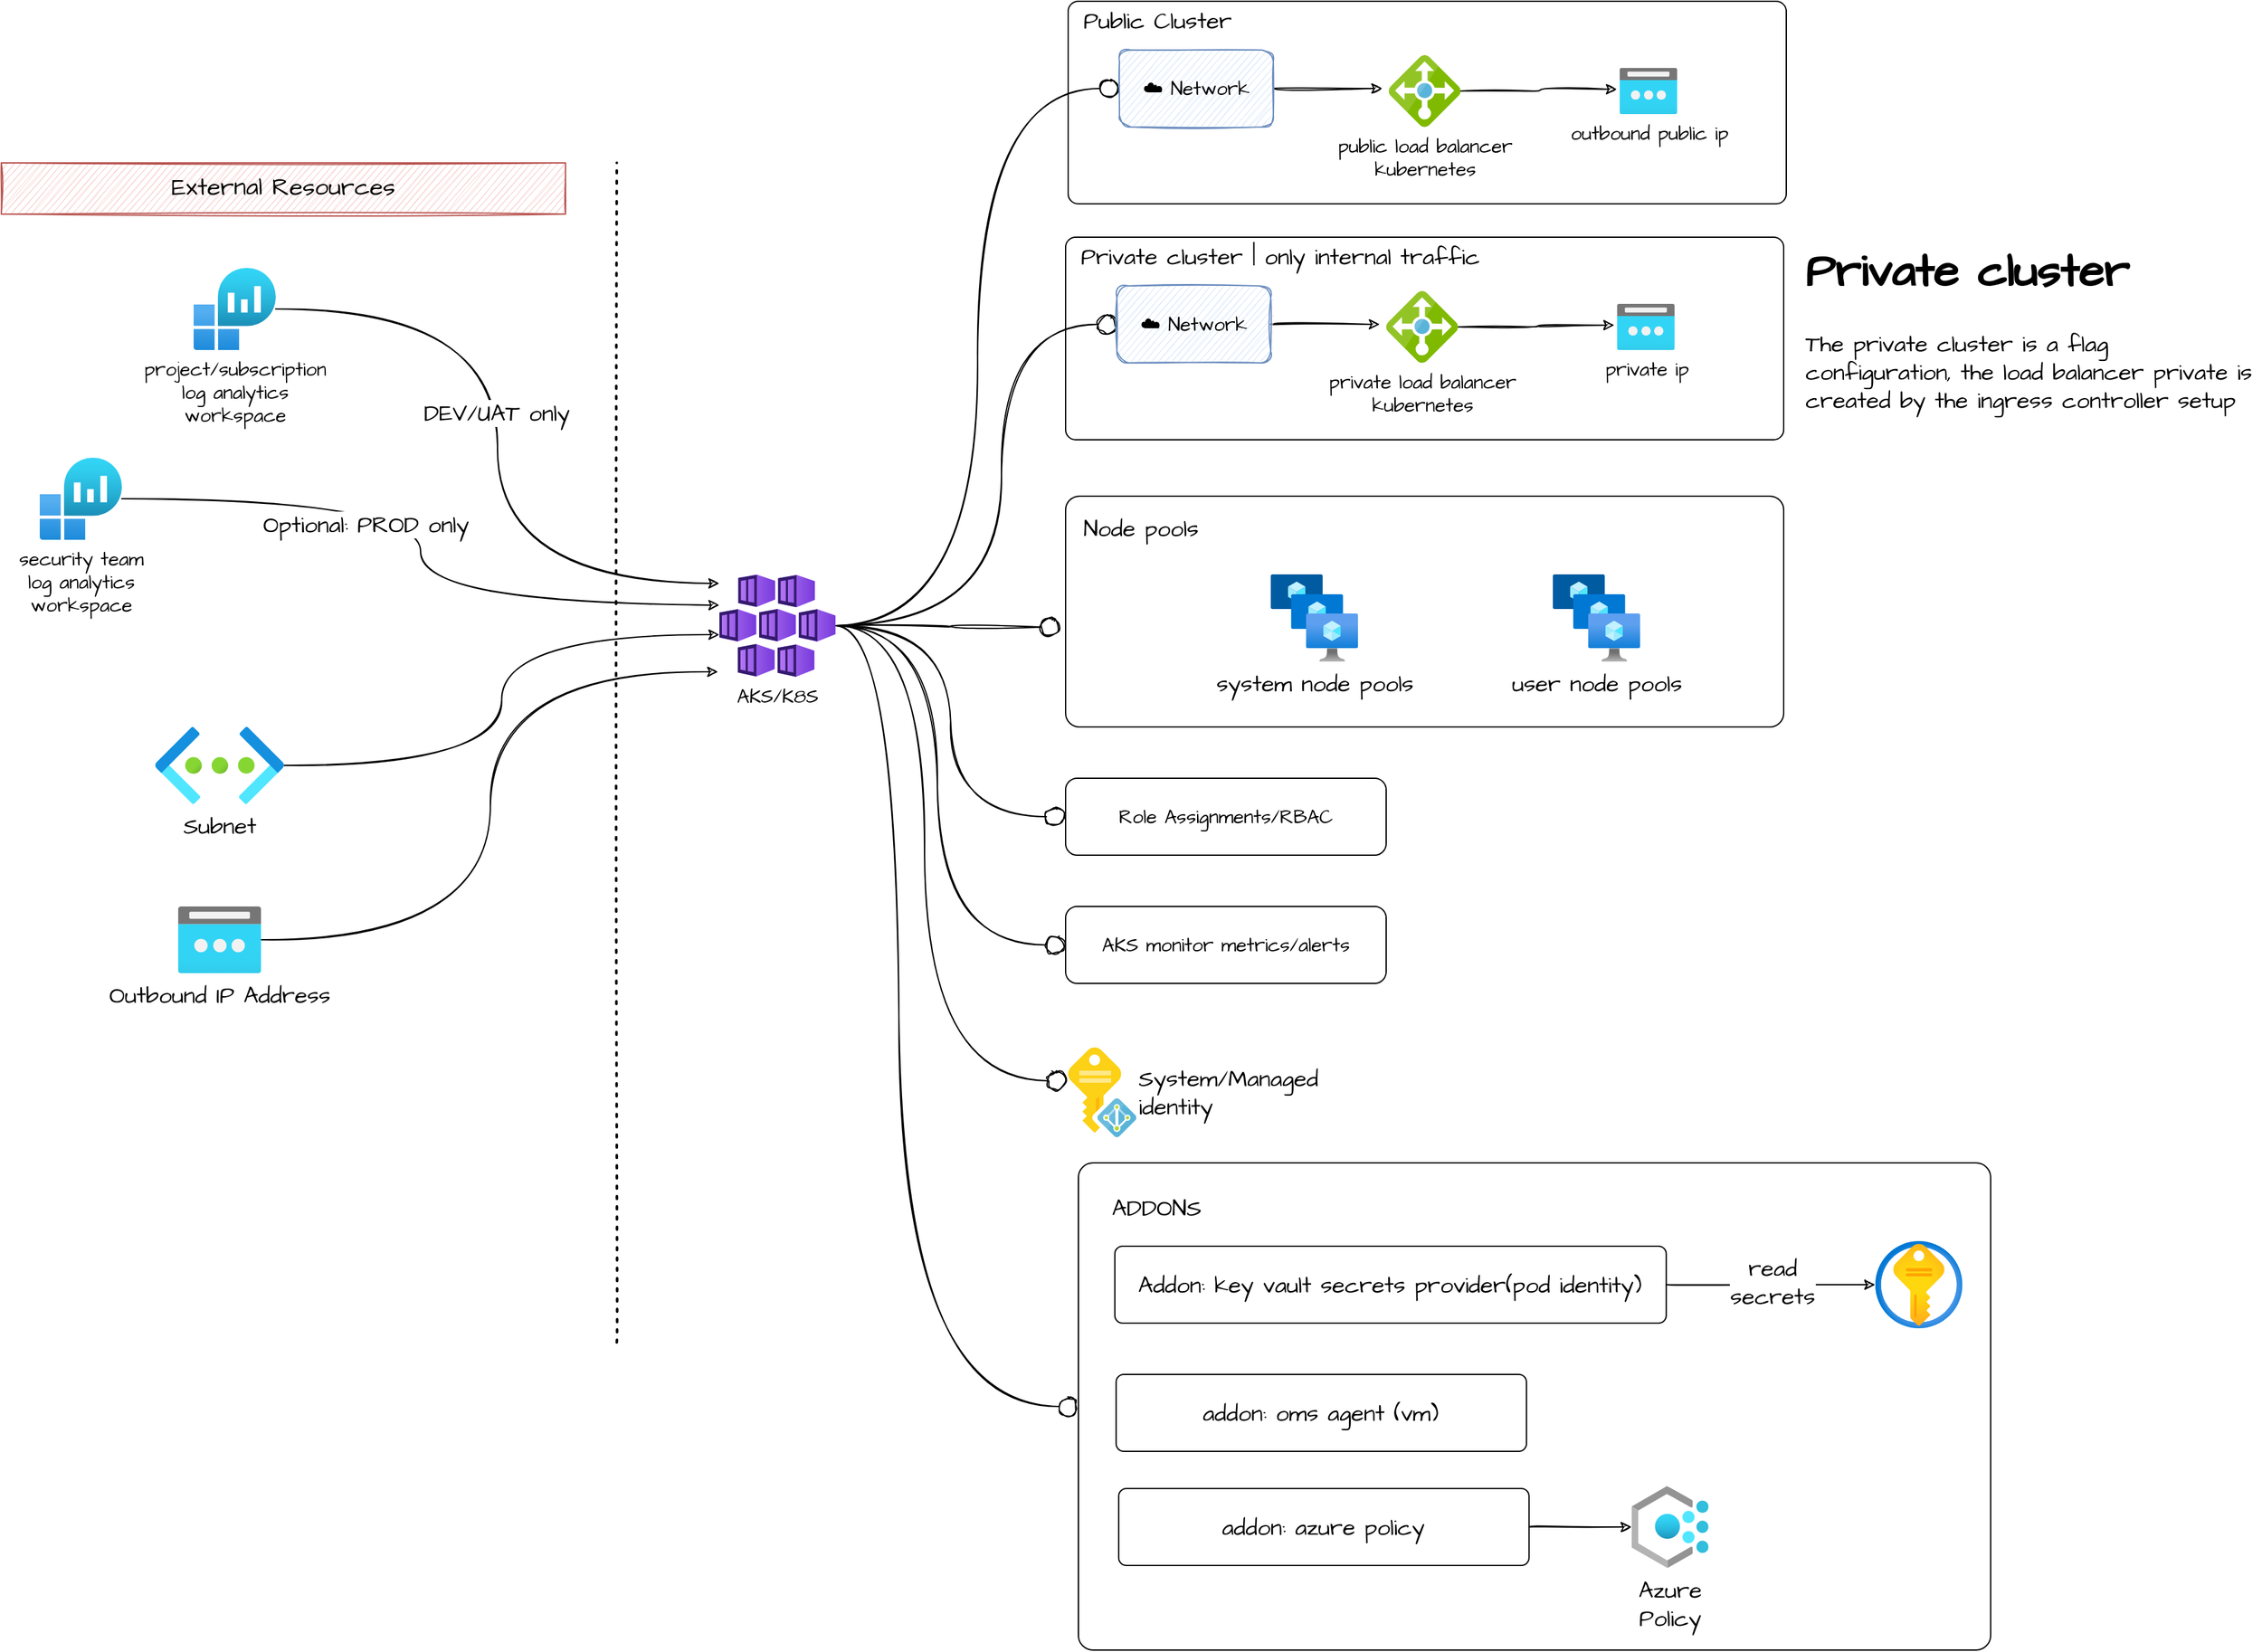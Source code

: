 <mxfile version="17.4.2" type="device"><diagram id="ozIA6NuR--no_rFxZAqq" name="Page-1"><mxGraphModel dx="1426" dy="852" grid="1" gridSize="10" guides="1" tooltips="1" connect="1" arrows="1" fold="1" page="1" pageScale="1" pageWidth="1654" pageHeight="1169" math="0" shadow="0"><root><mxCell id="0"/><mxCell id="1" parent="0"/><mxCell id="0mj9FL2Y5mcxwQZgoPFA-17" value="" style="rounded=1;whiteSpace=wrap;html=1;fontFamily=Architects Daughter;fontSource=https%3A%2F%2Ffonts.googleapis.com%2Fcss%3Ffamily%3DArchitects%2BDaughter;fontSize=18;arcSize=6;" parent="1" vertex="1"><mxGeometry x="910" y="420" width="560" height="180" as="geometry"/></mxCell><mxCell id="0mj9FL2Y5mcxwQZgoPFA-3" value="" style="rounded=1;whiteSpace=wrap;html=1;arcSize=5;" parent="1" vertex="1"><mxGeometry x="910" y="218" width="560" height="158" as="geometry"/></mxCell><mxCell id="0mj9FL2Y5mcxwQZgoPFA-1" value="" style="rounded=1;whiteSpace=wrap;html=1;arcSize=5;" parent="1" vertex="1"><mxGeometry x="912" y="34" width="560" height="158" as="geometry"/></mxCell><mxCell id="L0Ls_BkQx3AYGmhW6QJo-5" style="edgeStyle=orthogonalEdgeStyle;curved=1;rounded=0;orthogonalLoop=1;jettySize=auto;html=1;fontFamily=Architects Daughter;fontSource=https%3A%2F%2Ffonts.googleapis.com%2Fcss%3Ffamily%3DArchitects%2BDaughter;fontSize=15;sketch=1;entryX=0;entryY=0.5;entryDx=0;entryDy=0;endArrow=circle;endFill=0;" parent="1" source="L0Ls_BkQx3AYGmhW6QJo-2" target="L0Ls_BkQx3AYGmhW6QJo-6" edge="1"><mxGeometry relative="1" as="geometry"><mxPoint x="890" y="520" as="targetPoint"/></mxGeometry></mxCell><mxCell id="L0Ls_BkQx3AYGmhW6QJo-26" style="edgeStyle=orthogonalEdgeStyle;curved=1;rounded=0;sketch=1;orthogonalLoop=1;jettySize=auto;html=1;entryX=0;entryY=0.5;entryDx=0;entryDy=0;fontFamily=Architects Daughter;fontSource=https%3A%2F%2Ffonts.googleapis.com%2Fcss%3Ffamily%3DArchitects%2BDaughter;fontSize=15;endArrow=circle;endFill=0;" parent="1" source="L0Ls_BkQx3AYGmhW6QJo-2" target="L0Ls_BkQx3AYGmhW6QJo-25" edge="1"><mxGeometry relative="1" as="geometry"/></mxCell><mxCell id="L0Ls_BkQx3AYGmhW6QJo-35" style="edgeStyle=orthogonalEdgeStyle;curved=1;rounded=0;sketch=1;orthogonalLoop=1;jettySize=auto;html=1;entryX=0;entryY=0.5;entryDx=0;entryDy=0;fontFamily=Architects Daughter;fontSource=https%3A%2F%2Ffonts.googleapis.com%2Fcss%3Ffamily%3DArchitects%2BDaughter;fontSize=15;endArrow=circle;endFill=0;" parent="1" source="L0Ls_BkQx3AYGmhW6QJo-2" target="L0Ls_BkQx3AYGmhW6QJo-33" edge="1"><mxGeometry relative="1" as="geometry"><Array as="points"><mxPoint x="810" y="521"/><mxPoint x="810" y="770"/></Array></mxGeometry></mxCell><mxCell id="0mj9FL2Y5mcxwQZgoPFA-10" style="edgeStyle=orthogonalEdgeStyle;rounded=0;orthogonalLoop=1;jettySize=auto;html=1;entryX=0;entryY=0.5;entryDx=0;entryDy=0;fontFamily=Architects Daughter;fontSource=https%3A%2F%2Ffonts.googleapis.com%2Fcss%3Ffamily%3DArchitects%2BDaughter;fontSize=18;sketch=1;curved=1;endArrow=circle;endFill=0;" parent="1" source="L0Ls_BkQx3AYGmhW6QJo-2" target="0mj9FL2Y5mcxwQZgoPFA-5" edge="1"><mxGeometry relative="1" as="geometry"><Array as="points"><mxPoint x="860" y="521"/><mxPoint x="860" y="286"/></Array></mxGeometry></mxCell><mxCell id="0mj9FL2Y5mcxwQZgoPFA-20" style="edgeStyle=orthogonalEdgeStyle;curved=1;rounded=0;sketch=1;orthogonalLoop=1;jettySize=auto;html=1;entryX=-0.007;entryY=0.567;entryDx=0;entryDy=0;entryPerimeter=0;fontFamily=Architects Daughter;fontSource=https%3A%2F%2Ffonts.googleapis.com%2Fcss%3Ffamily%3DArchitects%2BDaughter;fontSize=18;endArrow=circle;endFill=0;" parent="1" source="L0Ls_BkQx3AYGmhW6QJo-2" target="0mj9FL2Y5mcxwQZgoPFA-17" edge="1"><mxGeometry relative="1" as="geometry"/></mxCell><mxCell id="0mj9FL2Y5mcxwQZgoPFA-25" style="edgeStyle=orthogonalEdgeStyle;curved=1;rounded=0;sketch=1;orthogonalLoop=1;jettySize=auto;html=1;entryX=-0.019;entryY=0.371;entryDx=0;entryDy=0;entryPerimeter=0;fontFamily=Architects Daughter;fontSource=https%3A%2F%2Ffonts.googleapis.com%2Fcss%3Ffamily%3DArchitects%2BDaughter;fontSize=18;endArrow=circle;endFill=0;" parent="1" source="L0Ls_BkQx3AYGmhW6QJo-2" target="L0Ls_BkQx3AYGmhW6QJo-22" edge="1"><mxGeometry relative="1" as="geometry"><Array as="points"><mxPoint x="800" y="521"/><mxPoint x="800" y="876"/></Array></mxGeometry></mxCell><mxCell id="x8UTpaBE2e9E8YW2qcmW-4" style="edgeStyle=orthogonalEdgeStyle;rounded=0;orthogonalLoop=1;jettySize=auto;html=1;entryX=0;entryY=0.5;entryDx=0;entryDy=0;fontFamily=Architects Daughter;fontSource=https%3A%2F%2Ffonts.googleapis.com%2Fcss%3Ffamily%3DArchitects%2BDaughter;fontSize=18;curved=1;endArrow=circle;endFill=0;sketch=1;" edge="1" parent="1" source="L0Ls_BkQx3AYGmhW6QJo-2" target="x8UTpaBE2e9E8YW2qcmW-1"><mxGeometry relative="1" as="geometry"><Array as="points"><mxPoint x="780" y="521"/><mxPoint x="780" y="1130"/></Array></mxGeometry></mxCell><mxCell id="L0Ls_BkQx3AYGmhW6QJo-2" value="AKS/K8S" style="aspect=fixed;html=1;points=[];align=center;image;fontSize=15;image=img/lib/azure2/compute/Container_Services_Deprecated.svg;fontFamily=Architects Daughter;fontSource=https%3A%2F%2Ffonts.googleapis.com%2Fcss%3Ffamily%3DArchitects%2BDaughter;sketch=1;" parent="1" vertex="1"><mxGeometry x="640" y="481" width="90.67" height="80" as="geometry"/></mxCell><mxCell id="L0Ls_BkQx3AYGmhW6QJo-14" style="edgeStyle=orthogonalEdgeStyle;curved=1;rounded=0;sketch=1;orthogonalLoop=1;jettySize=auto;html=1;fontFamily=Architects Daughter;fontSource=https%3A%2F%2Ffonts.googleapis.com%2Fcss%3Ffamily%3DArchitects%2BDaughter;fontSize=15;entryX=-0.089;entryY=0.464;entryDx=0;entryDy=0;entryPerimeter=0;" parent="1" source="L0Ls_BkQx3AYGmhW6QJo-6" target="L0Ls_BkQx3AYGmhW6QJo-15" edge="1"><mxGeometry relative="1" as="geometry"><mxPoint x="1022" y="191" as="targetPoint"/></mxGeometry></mxCell><mxCell id="L0Ls_BkQx3AYGmhW6QJo-6" value="☁️ Network" style="rounded=1;whiteSpace=wrap;html=1;fontFamily=Architects Daughter;fontSource=https%3A%2F%2Ffonts.googleapis.com%2Fcss%3Ffamily%3DArchitects%2BDaughter;fontSize=15;sketch=1;fillColor=#dae8fc;strokeColor=#6c8ebf;" parent="1" vertex="1"><mxGeometry x="952" y="72" width="120" height="60" as="geometry"/></mxCell><mxCell id="L0Ls_BkQx3AYGmhW6QJo-18" style="edgeStyle=orthogonalEdgeStyle;curved=1;rounded=0;sketch=1;orthogonalLoop=1;jettySize=auto;html=1;entryX=-0.046;entryY=0.462;entryDx=0;entryDy=0;entryPerimeter=0;fontFamily=Architects Daughter;fontSource=https%3A%2F%2Ffonts.googleapis.com%2Fcss%3Ffamily%3DArchitects%2BDaughter;fontSize=15;" parent="1" source="L0Ls_BkQx3AYGmhW6QJo-15" target="L0Ls_BkQx3AYGmhW6QJo-17" edge="1"><mxGeometry relative="1" as="geometry"/></mxCell><mxCell id="L0Ls_BkQx3AYGmhW6QJo-15" value="public load balancer&lt;br&gt;kubernetes" style="sketch=0;aspect=fixed;html=1;points=[];align=center;image;fontSize=15;image=img/lib/mscae/Load_Balancer_feature.svg;fontFamily=Architects Daughter;fontSource=https%3A%2F%2Ffonts.googleapis.com%2Fcss%3Ffamily%3DArchitects%2BDaughter;" parent="1" vertex="1"><mxGeometry x="1162" y="76" width="56" height="56" as="geometry"/></mxCell><mxCell id="L0Ls_BkQx3AYGmhW6QJo-17" value="outbound public ip" style="aspect=fixed;html=1;points=[];align=center;image;fontSize=15;image=img/lib/azure2/networking/Public_IP_Addresses.svg;sketch=1;fontFamily=Architects Daughter;fontSource=https%3A%2F%2Ffonts.googleapis.com%2Fcss%3Ffamily%3DArchitects%2BDaughter;" parent="1" vertex="1"><mxGeometry x="1342" y="86" width="45" height="36" as="geometry"/></mxCell><mxCell id="0mj9FL2Y5mcxwQZgoPFA-21" style="edgeStyle=orthogonalEdgeStyle;curved=1;rounded=0;sketch=1;orthogonalLoop=1;jettySize=auto;html=1;entryX=0;entryY=0.088;entryDx=0;entryDy=0;entryPerimeter=0;fontFamily=Architects Daughter;fontSource=https%3A%2F%2Ffonts.googleapis.com%2Fcss%3Ffamily%3DArchitects%2BDaughter;fontSize=18;" parent="1" source="L0Ls_BkQx3AYGmhW6QJo-19" target="L0Ls_BkQx3AYGmhW6QJo-2" edge="1"><mxGeometry relative="1" as="geometry"/></mxCell><mxCell id="0mj9FL2Y5mcxwQZgoPFA-22" value="DEV/UAT only" style="edgeLabel;html=1;align=center;verticalAlign=middle;resizable=0;points=[];fontSize=18;fontFamily=Architects Daughter;" parent="0mj9FL2Y5mcxwQZgoPFA-21" vertex="1" connectable="0"><mxGeometry x="-0.094" y="-1" relative="1" as="geometry"><mxPoint as="offset"/></mxGeometry></mxCell><mxCell id="L0Ls_BkQx3AYGmhW6QJo-19" value="project/subscription&lt;br&gt;log analytics &lt;br&gt;workspace" style="aspect=fixed;html=1;points=[];align=center;image;fontSize=15;image=img/lib/azure2/analytics/Log_Analytics_Workspaces.svg;sketch=1;fontFamily=Architects Daughter;fontSource=https%3A%2F%2Ffonts.googleapis.com%2Fcss%3Ffamily%3DArchitects%2BDaughter;" parent="1" vertex="1"><mxGeometry x="230" y="242" width="64" height="64" as="geometry"/></mxCell><mxCell id="L0Ls_BkQx3AYGmhW6QJo-21" value="" style="endArrow=none;dashed=1;html=1;dashPattern=1 3;strokeWidth=2;rounded=0;sketch=1;fontFamily=Architects Daughter;fontSource=https%3A%2F%2Ffonts.googleapis.com%2Fcss%3Ffamily%3DArchitects%2BDaughter;fontSize=15;curved=1;" parent="1" edge="1"><mxGeometry width="50" height="50" relative="1" as="geometry"><mxPoint x="560" y="1080" as="sourcePoint"/><mxPoint x="560" y="160" as="targetPoint"/></mxGeometry></mxCell><mxCell id="L0Ls_BkQx3AYGmhW6QJo-22" value="System/Managed&lt;br style=&quot;font-size: 18px;&quot;&gt;identity" style="sketch=0;aspect=fixed;html=1;points=[];align=left;image;fontSize=18;image=img/lib/mscae/Managed_Identities.svg;fontFamily=Architects Daughter;fontSource=https%3A%2F%2Ffonts.googleapis.com%2Fcss%3Ffamily%3DArchitects%2BDaughter;labelPosition=right;verticalLabelPosition=middle;verticalAlign=middle;" parent="1" vertex="1"><mxGeometry x="912" y="850" width="53.2" height="70" as="geometry"/></mxCell><mxCell id="L0Ls_BkQx3AYGmhW6QJo-25" value="Role Assignments/RBAC" style="rounded=1;whiteSpace=wrap;html=1;sketch=0;fontFamily=Architects Daughter;fontSource=https%3A%2F%2Ffonts.googleapis.com%2Fcss%3Ffamily%3DArchitects%2BDaughter;fontSize=15;" parent="1" vertex="1"><mxGeometry x="910" y="640" width="250" height="60" as="geometry"/></mxCell><mxCell id="0mj9FL2Y5mcxwQZgoPFA-13" style="edgeStyle=orthogonalEdgeStyle;curved=1;rounded=0;sketch=1;orthogonalLoop=1;jettySize=auto;html=1;entryX=0;entryY=0.3;entryDx=0;entryDy=0;entryPerimeter=0;fontFamily=Architects Daughter;fontSource=https%3A%2F%2Ffonts.googleapis.com%2Fcss%3Ffamily%3DArchitects%2BDaughter;fontSize=18;" parent="1" source="L0Ls_BkQx3AYGmhW6QJo-29" target="L0Ls_BkQx3AYGmhW6QJo-2" edge="1"><mxGeometry relative="1" as="geometry"/></mxCell><mxCell id="0mj9FL2Y5mcxwQZgoPFA-14" value="Optional: PROD only" style="edgeLabel;html=1;align=center;verticalAlign=middle;resizable=0;points=[];fontSize=18;fontFamily=Architects Daughter;" parent="0mj9FL2Y5mcxwQZgoPFA-13" vertex="1" connectable="0"><mxGeometry x="-0.102" relative="1" as="geometry"><mxPoint x="-43" y="6" as="offset"/></mxGeometry></mxCell><mxCell id="L0Ls_BkQx3AYGmhW6QJo-29" value="security team&lt;br&gt;log analytics &lt;br&gt;workspace" style="aspect=fixed;html=1;points=[];align=center;image;fontSize=15;image=img/lib/azure2/analytics/Log_Analytics_Workspaces.svg;sketch=1;fontFamily=Architects Daughter;fontSource=https%3A%2F%2Ffonts.googleapis.com%2Fcss%3Ffamily%3DArchitects%2BDaughter;" parent="1" vertex="1"><mxGeometry x="110" y="390" width="64" height="64" as="geometry"/></mxCell><mxCell id="L0Ls_BkQx3AYGmhW6QJo-33" value="AKS monitor metrics/alerts" style="rounded=1;whiteSpace=wrap;html=1;sketch=0;fontFamily=Architects Daughter;fontSource=https%3A%2F%2Ffonts.googleapis.com%2Fcss%3Ffamily%3DArchitects%2BDaughter;fontSize=15;" parent="1" vertex="1"><mxGeometry x="910" y="740" width="250" height="60" as="geometry"/></mxCell><mxCell id="L0Ls_BkQx3AYGmhW6QJo-39" value="External Resources" style="text;html=1;strokeColor=#b85450;fillColor=#f8cecc;align=center;verticalAlign=middle;whiteSpace=wrap;rounded=0;sketch=1;fontFamily=Architects Daughter;fontSource=https%3A%2F%2Ffonts.googleapis.com%2Fcss%3Ffamily%3DArchitects%2BDaughter;fontSize=19;" parent="1" vertex="1"><mxGeometry x="80" y="160" width="440" height="40" as="geometry"/></mxCell><mxCell id="0mj9FL2Y5mcxwQZgoPFA-2" value="Public Cluster" style="text;html=1;strokeColor=none;fillColor=none;align=left;verticalAlign=middle;whiteSpace=wrap;rounded=0;fontFamily=Architects Daughter;fontSource=https%3A%2F%2Ffonts.googleapis.com%2Fcss%3Ffamily%3DArchitects%2BDaughter;fontSize=18;" parent="1" vertex="1"><mxGeometry x="922" y="34" width="180" height="30" as="geometry"/></mxCell><mxCell id="0mj9FL2Y5mcxwQZgoPFA-4" style="edgeStyle=orthogonalEdgeStyle;curved=1;rounded=0;sketch=1;orthogonalLoop=1;jettySize=auto;html=1;fontFamily=Architects Daughter;fontSource=https%3A%2F%2Ffonts.googleapis.com%2Fcss%3Ffamily%3DArchitects%2BDaughter;fontSize=15;entryX=-0.089;entryY=0.464;entryDx=0;entryDy=0;entryPerimeter=0;" parent="1" source="0mj9FL2Y5mcxwQZgoPFA-5" target="0mj9FL2Y5mcxwQZgoPFA-7" edge="1"><mxGeometry relative="1" as="geometry"><mxPoint x="1020" y="375" as="targetPoint"/></mxGeometry></mxCell><mxCell id="0mj9FL2Y5mcxwQZgoPFA-5" value="☁️ Network" style="rounded=1;whiteSpace=wrap;html=1;fontFamily=Architects Daughter;fontSource=https%3A%2F%2Ffonts.googleapis.com%2Fcss%3Ffamily%3DArchitects%2BDaughter;fontSize=15;sketch=1;fillColor=#dae8fc;strokeColor=#6c8ebf;" parent="1" vertex="1"><mxGeometry x="950" y="256" width="120" height="60" as="geometry"/></mxCell><mxCell id="0mj9FL2Y5mcxwQZgoPFA-6" style="edgeStyle=orthogonalEdgeStyle;curved=1;rounded=0;sketch=1;orthogonalLoop=1;jettySize=auto;html=1;entryX=-0.046;entryY=0.462;entryDx=0;entryDy=0;entryPerimeter=0;fontFamily=Architects Daughter;fontSource=https%3A%2F%2Ffonts.googleapis.com%2Fcss%3Ffamily%3DArchitects%2BDaughter;fontSize=15;" parent="1" source="0mj9FL2Y5mcxwQZgoPFA-7" target="0mj9FL2Y5mcxwQZgoPFA-8" edge="1"><mxGeometry relative="1" as="geometry"/></mxCell><mxCell id="0mj9FL2Y5mcxwQZgoPFA-7" value="private load balancer&lt;br&gt;kubernetes" style="sketch=0;aspect=fixed;html=1;points=[];align=center;image;fontSize=15;image=img/lib/mscae/Load_Balancer_feature.svg;fontFamily=Architects Daughter;fontSource=https%3A%2F%2Ffonts.googleapis.com%2Fcss%3Ffamily%3DArchitects%2BDaughter;" parent="1" vertex="1"><mxGeometry x="1160" y="260" width="56" height="56" as="geometry"/></mxCell><mxCell id="0mj9FL2Y5mcxwQZgoPFA-8" value="private ip" style="aspect=fixed;html=1;points=[];align=center;image;fontSize=15;image=img/lib/azure2/networking/Public_IP_Addresses.svg;sketch=1;fontFamily=Architects Daughter;fontSource=https%3A%2F%2Ffonts.googleapis.com%2Fcss%3Ffamily%3DArchitects%2BDaughter;" parent="1" vertex="1"><mxGeometry x="1340" y="270" width="45" height="36" as="geometry"/></mxCell><mxCell id="0mj9FL2Y5mcxwQZgoPFA-9" value="Private cluster | only internal traffic" style="text;html=1;strokeColor=none;fillColor=none;align=left;verticalAlign=middle;whiteSpace=wrap;rounded=0;fontFamily=Architects Daughter;fontSource=https%3A%2F%2Ffonts.googleapis.com%2Fcss%3Ffamily%3DArchitects%2BDaughter;fontSize=18;" parent="1" vertex="1"><mxGeometry x="920" y="218" width="330" height="30" as="geometry"/></mxCell><mxCell id="0mj9FL2Y5mcxwQZgoPFA-12" value="&lt;h1&gt;Private cluster&lt;/h1&gt;&lt;p&gt;The private cluster is a flag configuration, the load balancer private is created by the ingress controller setup&lt;/p&gt;" style="text;html=1;strokeColor=none;fillColor=none;spacing=5;spacingTop=-20;whiteSpace=wrap;overflow=hidden;rounded=0;fontFamily=Architects Daughter;fontSource=https%3A%2F%2Ffonts.googleapis.com%2Fcss%3Ffamily%3DArchitects%2BDaughter;fontSize=18;" parent="1" vertex="1"><mxGeometry x="1482" y="210" width="360" height="174" as="geometry"/></mxCell><mxCell id="0mj9FL2Y5mcxwQZgoPFA-16" value="system node pools" style="aspect=fixed;html=1;points=[];align=center;image;fontSize=18;image=img/lib/azure2/compute/VM_Scale_Sets.svg;fontFamily=Architects Daughter;fontSource=https%3A%2F%2Ffonts.googleapis.com%2Fcss%3Ffamily%3DArchitects%2BDaughter;" parent="1" vertex="1"><mxGeometry x="1070" y="481" width="68" height="68" as="geometry"/></mxCell><mxCell id="0mj9FL2Y5mcxwQZgoPFA-18" value="Node pools" style="text;html=1;strokeColor=none;fillColor=none;align=left;verticalAlign=middle;whiteSpace=wrap;rounded=0;fontFamily=Architects Daughter;fontSource=https%3A%2F%2Ffonts.googleapis.com%2Fcss%3Ffamily%3DArchitects%2BDaughter;fontSize=18;" parent="1" vertex="1"><mxGeometry x="922" y="430" width="330" height="30" as="geometry"/></mxCell><mxCell id="0mj9FL2Y5mcxwQZgoPFA-19" value="user node pools" style="aspect=fixed;html=1;points=[];align=center;image;fontSize=18;image=img/lib/azure2/compute/VM_Scale_Sets.svg;fontFamily=Architects Daughter;fontSource=https%3A%2F%2Ffonts.googleapis.com%2Fcss%3Ffamily%3DArchitects%2BDaughter;" parent="1" vertex="1"><mxGeometry x="1290" y="481" width="68" height="68" as="geometry"/></mxCell><mxCell id="0mj9FL2Y5mcxwQZgoPFA-24" style="edgeStyle=orthogonalEdgeStyle;curved=1;rounded=0;sketch=1;orthogonalLoop=1;jettySize=auto;html=1;entryX=0;entryY=0.588;entryDx=0;entryDy=0;entryPerimeter=0;fontFamily=Architects Daughter;fontSource=https%3A%2F%2Ffonts.googleapis.com%2Fcss%3Ffamily%3DArchitects%2BDaughter;fontSize=18;" parent="1" source="0mj9FL2Y5mcxwQZgoPFA-23" target="L0Ls_BkQx3AYGmhW6QJo-2" edge="1"><mxGeometry relative="1" as="geometry"/></mxCell><mxCell id="0mj9FL2Y5mcxwQZgoPFA-23" value="Subnet" style="aspect=fixed;html=1;points=[];align=center;image;fontSize=18;image=img/lib/azure2/networking/Virtual_Networks.svg;fontFamily=Architects Daughter;fontSource=https%3A%2F%2Ffonts.googleapis.com%2Fcss%3Ffamily%3DArchitects%2BDaughter;" parent="1" vertex="1"><mxGeometry x="200" y="600" width="100.5" height="60" as="geometry"/></mxCell><mxCell id="0mj9FL2Y5mcxwQZgoPFA-39" style="edgeStyle=orthogonalEdgeStyle;curved=1;rounded=0;sketch=1;orthogonalLoop=1;jettySize=auto;html=1;entryX=-0.011;entryY=0.95;entryDx=0;entryDy=0;entryPerimeter=0;fontFamily=Architects Daughter;fontSource=https%3A%2F%2Ffonts.googleapis.com%2Fcss%3Ffamily%3DArchitects%2BDaughter;fontSize=18;endArrow=classic;endFill=1;" parent="1" source="0mj9FL2Y5mcxwQZgoPFA-38" target="L0Ls_BkQx3AYGmhW6QJo-2" edge="1"><mxGeometry relative="1" as="geometry"/></mxCell><mxCell id="0mj9FL2Y5mcxwQZgoPFA-38" value="Outbound IP Address" style="aspect=fixed;html=1;points=[];align=center;image;fontSize=18;image=img/lib/azure2/networking/Public_IP_Addresses.svg;sketch=0;fontFamily=Architects Daughter;fontSource=https%3A%2F%2Ffonts.googleapis.com%2Fcss%3Ffamily%3DArchitects%2BDaughter;" parent="1" vertex="1"><mxGeometry x="217.75" y="740" width="65" height="52" as="geometry"/></mxCell><mxCell id="x8UTpaBE2e9E8YW2qcmW-1" value="" style="rounded=1;whiteSpace=wrap;html=1;arcSize=3;" vertex="1" parent="1"><mxGeometry x="920" y="940" width="711.4" height="380" as="geometry"/></mxCell><mxCell id="0mj9FL2Y5mcxwQZgoPFA-26" value="Addon:&amp;nbsp;&lt;span&gt;key vault secrets provider(pod identity)&lt;/span&gt;" style="rounded=1;whiteSpace=wrap;html=1;sketch=0;fontFamily=Architects Daughter;fontSource=https%3A%2F%2Ffonts.googleapis.com%2Fcss%3Ffamily%3DArchitects%2BDaughter;fontSize=18;arcSize=10;align=center;" parent="1" vertex="1"><mxGeometry x="948.4" y="1005" width="430" height="60" as="geometry"/></mxCell><mxCell id="0mj9FL2Y5mcxwQZgoPFA-29" value="" style="aspect=fixed;html=1;points=[];align=center;image;fontSize=12;image=img/lib/azure2/security/Key_Vaults.svg;sketch=0;fontFamily=Architects Daughter;fontSource=https%3A%2F%2Ffonts.googleapis.com%2Fcss%3Ffamily%3DArchitects%2BDaughter;" parent="1" vertex="1"><mxGeometry x="1541.4" y="1001" width="68" height="68" as="geometry"/></mxCell><mxCell id="0mj9FL2Y5mcxwQZgoPFA-31" style="edgeStyle=orthogonalEdgeStyle;curved=1;rounded=0;sketch=1;orthogonalLoop=1;jettySize=auto;html=1;fontFamily=Architects Daughter;fontSource=https%3A%2F%2Ffonts.googleapis.com%2Fcss%3Ffamily%3DArchitects%2BDaughter;fontSize=18;endArrow=classic;endFill=1;" parent="1" source="0mj9FL2Y5mcxwQZgoPFA-26" target="0mj9FL2Y5mcxwQZgoPFA-29" edge="1"><mxGeometry relative="1" as="geometry"/></mxCell><mxCell id="0mj9FL2Y5mcxwQZgoPFA-32" value="read&lt;br&gt;secrets" style="edgeLabel;html=1;align=center;verticalAlign=middle;resizable=0;points=[];fontSize=18;fontFamily=Architects Daughter;" parent="0mj9FL2Y5mcxwQZgoPFA-31" vertex="1" connectable="0"><mxGeometry x="0.3" y="-1" relative="1" as="geometry"><mxPoint x="-24" y="-3" as="offset"/></mxGeometry></mxCell><mxCell id="0mj9FL2Y5mcxwQZgoPFA-30" value="addon:&amp;nbsp;&lt;span&gt;oms agent (vm)&lt;/span&gt;" style="rounded=1;whiteSpace=wrap;html=1;sketch=0;fontFamily=Architects Daughter;fontSource=https%3A%2F%2Ffonts.googleapis.com%2Fcss%3Ffamily%3DArchitects%2BDaughter;fontSize=18;arcSize=10;align=center;" parent="1" vertex="1"><mxGeometry x="949.4" y="1105" width="320" height="60" as="geometry"/></mxCell><mxCell id="0mj9FL2Y5mcxwQZgoPFA-34" value="addon: azure policy" style="rounded=1;whiteSpace=wrap;html=1;sketch=0;fontFamily=Architects Daughter;fontSource=https%3A%2F%2Ffonts.googleapis.com%2Fcss%3Ffamily%3DArchitects%2BDaughter;fontSize=18;arcSize=10;align=center;" parent="1" vertex="1"><mxGeometry x="951.4" y="1194" width="320" height="60" as="geometry"/></mxCell><mxCell id="0mj9FL2Y5mcxwQZgoPFA-36" value="Azure&lt;br style=&quot;font-size: 18px;&quot;&gt;Policy" style="aspect=fixed;html=1;points=[];align=center;image;fontSize=18;image=img/lib/azure2/management_governance/Policy.svg;sketch=0;fontFamily=Architects Daughter;fontSource=https%3A%2F%2Ffonts.googleapis.com%2Fcss%3Ffamily%3DArchitects%2BDaughter;" parent="1" vertex="1"><mxGeometry x="1351.4" y="1192" width="60" height="64" as="geometry"/></mxCell><mxCell id="0mj9FL2Y5mcxwQZgoPFA-37" style="edgeStyle=orthogonalEdgeStyle;curved=1;rounded=0;sketch=1;orthogonalLoop=1;jettySize=auto;html=1;fontFamily=Architects Daughter;fontSource=https%3A%2F%2Ffonts.googleapis.com%2Fcss%3Ffamily%3DArchitects%2BDaughter;fontSize=18;endArrow=classic;endFill=1;" parent="1" source="0mj9FL2Y5mcxwQZgoPFA-34" target="0mj9FL2Y5mcxwQZgoPFA-36" edge="1"><mxGeometry relative="1" as="geometry"/></mxCell><mxCell id="x8UTpaBE2e9E8YW2qcmW-3" value="ADDONS" style="text;html=1;strokeColor=none;fillColor=none;align=center;verticalAlign=middle;whiteSpace=wrap;rounded=0;fontSize=18;fontFamily=Architects Daughter;fontSource=https%3A%2F%2Ffonts.googleapis.com%2Fcss%3Ffamily%3DArchitects%2BDaughter;" vertex="1" parent="1"><mxGeometry x="951" y="960" width="60" height="30" as="geometry"/></mxCell></root></mxGraphModel></diagram></mxfile>